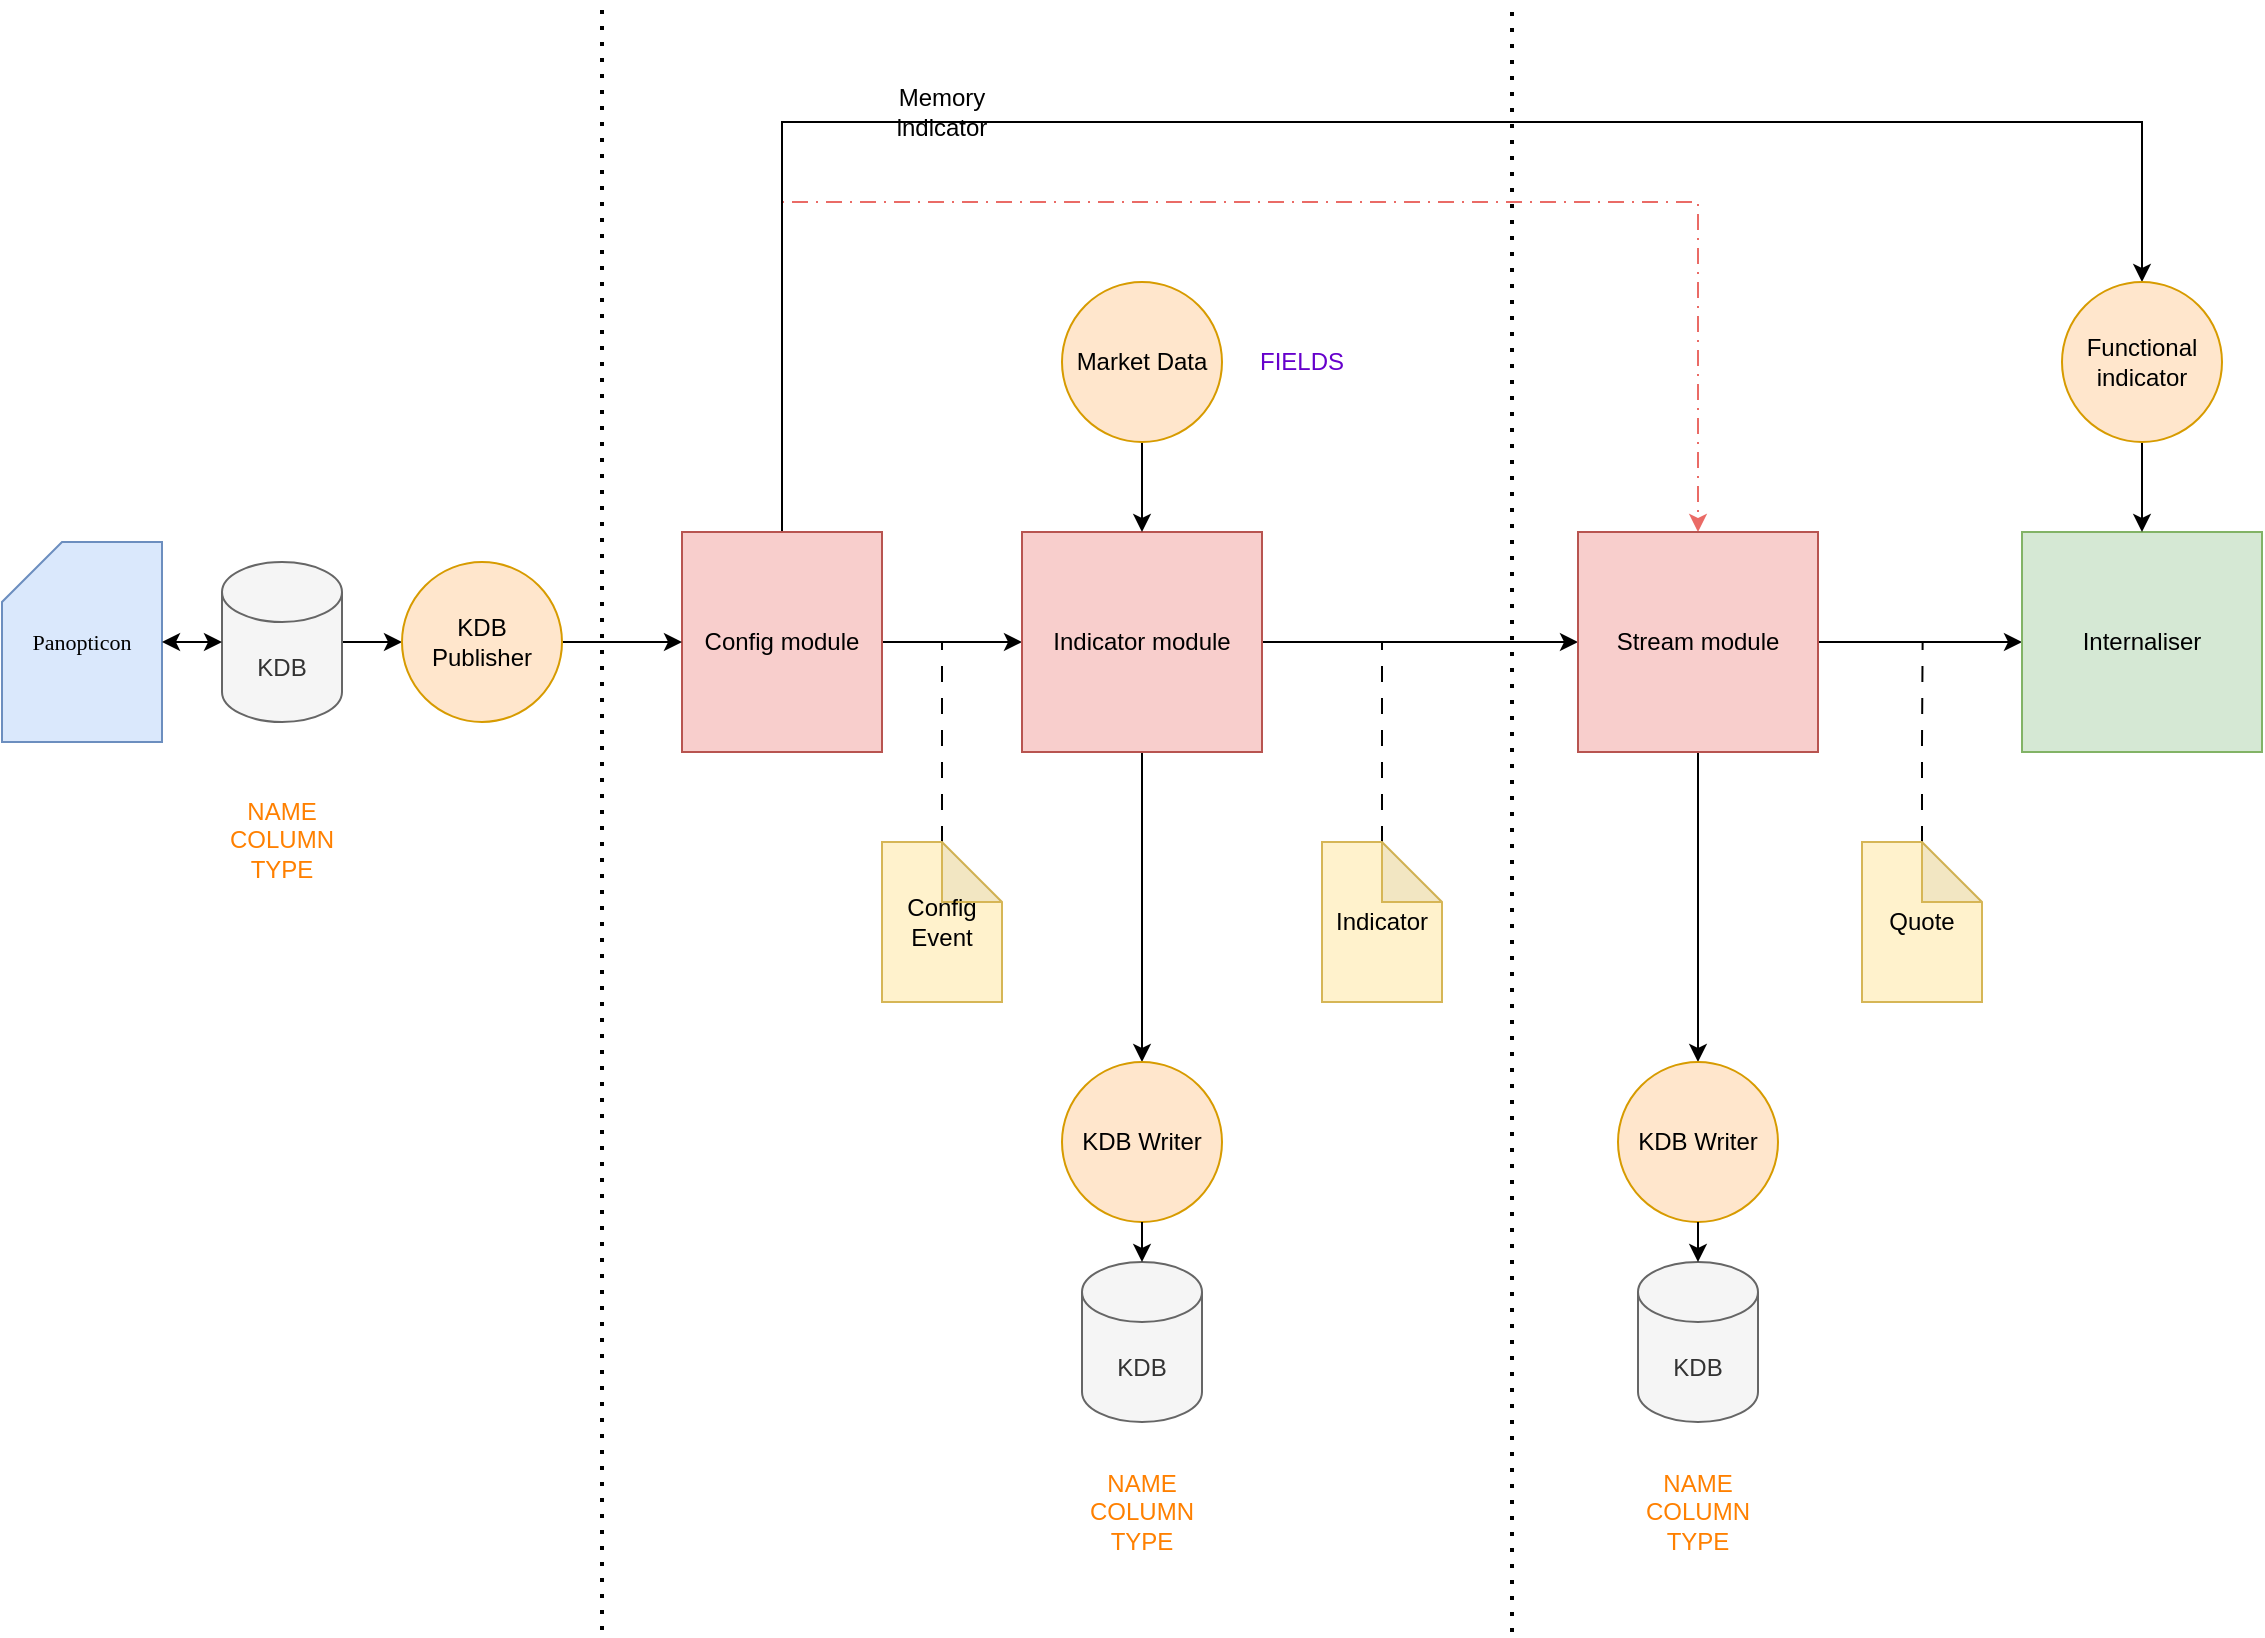 <mxfile version="28.2.8">
  <diagram name="Page-1" id="MFQ48I82jk25YEW3esUh">
    <mxGraphModel dx="2166" dy="800" grid="1" gridSize="10" guides="1" tooltips="1" connect="1" arrows="1" fold="1" page="1" pageScale="1" pageWidth="1169" pageHeight="827" math="0" shadow="0">
      <root>
        <mxCell id="0" />
        <mxCell id="1" parent="0" />
        <mxCell id="rVpzt-tkcxXTqWZn1HGp-15" style="edgeStyle=orthogonalEdgeStyle;rounded=0;orthogonalLoop=1;jettySize=auto;html=1;exitX=1;exitY=0.5;exitDx=0;exitDy=0;exitPerimeter=0;" edge="1" parent="1" source="rVpzt-tkcxXTqWZn1HGp-1" target="rVpzt-tkcxXTqWZn1HGp-10">
          <mxGeometry relative="1" as="geometry" />
        </mxCell>
        <mxCell id="rVpzt-tkcxXTqWZn1HGp-1" value="KDB" style="shape=cylinder3;whiteSpace=wrap;html=1;boundedLbl=1;backgroundOutline=1;size=15;fillColor=#f5f5f5;fontColor=#333333;strokeColor=#666666;" vertex="1" parent="1">
          <mxGeometry x="130" y="290" width="60" height="80" as="geometry" />
        </mxCell>
        <mxCell id="rVpzt-tkcxXTqWZn1HGp-17" style="edgeStyle=orthogonalEdgeStyle;rounded=0;orthogonalLoop=1;jettySize=auto;html=1;exitX=1;exitY=0.5;exitDx=0;exitDy=0;entryX=0;entryY=0.5;entryDx=0;entryDy=0;" edge="1" parent="1" source="rVpzt-tkcxXTqWZn1HGp-5" target="rVpzt-tkcxXTqWZn1HGp-6">
          <mxGeometry relative="1" as="geometry" />
        </mxCell>
        <mxCell id="rVpzt-tkcxXTqWZn1HGp-32" style="edgeStyle=orthogonalEdgeStyle;rounded=0;orthogonalLoop=1;jettySize=auto;html=1;exitX=0.5;exitY=0;exitDx=0;exitDy=0;entryX=0.5;entryY=0;entryDx=0;entryDy=0;dashed=1;dashPattern=8 4 1 4;strokeColor=#EA6B66;" edge="1" parent="1" source="rVpzt-tkcxXTqWZn1HGp-5" target="rVpzt-tkcxXTqWZn1HGp-7">
          <mxGeometry relative="1" as="geometry">
            <Array as="points">
              <mxPoint x="410" y="110" />
              <mxPoint x="868" y="110" />
            </Array>
          </mxGeometry>
        </mxCell>
        <mxCell id="rVpzt-tkcxXTqWZn1HGp-53" style="edgeStyle=orthogonalEdgeStyle;rounded=0;orthogonalLoop=1;jettySize=auto;html=1;exitX=0.5;exitY=0;exitDx=0;exitDy=0;entryX=0.5;entryY=0;entryDx=0;entryDy=0;" edge="1" parent="1" source="rVpzt-tkcxXTqWZn1HGp-5" target="rVpzt-tkcxXTqWZn1HGp-50">
          <mxGeometry relative="1" as="geometry">
            <Array as="points">
              <mxPoint x="410" y="70" />
              <mxPoint x="1090" y="70" />
            </Array>
          </mxGeometry>
        </mxCell>
        <mxCell id="rVpzt-tkcxXTqWZn1HGp-5" value="Config module" style="rounded=0;whiteSpace=wrap;html=1;fillColor=#f8cecc;strokeColor=#b85450;" vertex="1" parent="1">
          <mxGeometry x="360" y="275" width="100" height="110" as="geometry" />
        </mxCell>
        <mxCell id="rVpzt-tkcxXTqWZn1HGp-18" style="edgeStyle=orthogonalEdgeStyle;rounded=0;orthogonalLoop=1;jettySize=auto;html=1;exitX=1;exitY=0.5;exitDx=0;exitDy=0;" edge="1" parent="1" source="rVpzt-tkcxXTqWZn1HGp-6" target="rVpzt-tkcxXTqWZn1HGp-7">
          <mxGeometry relative="1" as="geometry" />
        </mxCell>
        <mxCell id="rVpzt-tkcxXTqWZn1HGp-25" style="edgeStyle=orthogonalEdgeStyle;rounded=0;orthogonalLoop=1;jettySize=auto;html=1;exitX=0.5;exitY=1;exitDx=0;exitDy=0;entryX=0.5;entryY=0;entryDx=0;entryDy=0;" edge="1" parent="1" source="rVpzt-tkcxXTqWZn1HGp-6" target="rVpzt-tkcxXTqWZn1HGp-22">
          <mxGeometry relative="1" as="geometry" />
        </mxCell>
        <mxCell id="rVpzt-tkcxXTqWZn1HGp-6" value="Indicator module" style="rounded=0;whiteSpace=wrap;html=1;fillColor=#f8cecc;strokeColor=#b85450;" vertex="1" parent="1">
          <mxGeometry x="530" y="275" width="120" height="110" as="geometry" />
        </mxCell>
        <mxCell id="rVpzt-tkcxXTqWZn1HGp-26" style="edgeStyle=orthogonalEdgeStyle;rounded=0;orthogonalLoop=1;jettySize=auto;html=1;exitX=0.5;exitY=1;exitDx=0;exitDy=0;entryX=0.5;entryY=0;entryDx=0;entryDy=0;" edge="1" parent="1" source="rVpzt-tkcxXTqWZn1HGp-7" target="rVpzt-tkcxXTqWZn1HGp-9">
          <mxGeometry relative="1" as="geometry" />
        </mxCell>
        <mxCell id="rVpzt-tkcxXTqWZn1HGp-27" style="edgeStyle=orthogonalEdgeStyle;rounded=0;orthogonalLoop=1;jettySize=auto;html=1;exitX=1;exitY=0.5;exitDx=0;exitDy=0;entryX=0;entryY=0.5;entryDx=0;entryDy=0;" edge="1" parent="1" source="rVpzt-tkcxXTqWZn1HGp-7" target="rVpzt-tkcxXTqWZn1HGp-12">
          <mxGeometry relative="1" as="geometry" />
        </mxCell>
        <mxCell id="rVpzt-tkcxXTqWZn1HGp-7" value="Stream module" style="rounded=0;whiteSpace=wrap;html=1;fillColor=#f8cecc;strokeColor=#b85450;" vertex="1" parent="1">
          <mxGeometry x="808" y="275" width="120" height="110" as="geometry" />
        </mxCell>
        <mxCell id="rVpzt-tkcxXTqWZn1HGp-8" value="KDB" style="shape=cylinder3;whiteSpace=wrap;html=1;boundedLbl=1;backgroundOutline=1;size=15;fillColor=#f5f5f5;fontColor=#333333;strokeColor=#666666;" vertex="1" parent="1">
          <mxGeometry x="838" y="640" width="60" height="80" as="geometry" />
        </mxCell>
        <mxCell id="rVpzt-tkcxXTqWZn1HGp-9" value="KDB Writer" style="ellipse;whiteSpace=wrap;html=1;aspect=fixed;fillColor=#ffe6cc;strokeColor=#d79b00;" vertex="1" parent="1">
          <mxGeometry x="828" y="540" width="80" height="80" as="geometry" />
        </mxCell>
        <mxCell id="rVpzt-tkcxXTqWZn1HGp-16" style="edgeStyle=orthogonalEdgeStyle;rounded=0;orthogonalLoop=1;jettySize=auto;html=1;exitX=1;exitY=0.5;exitDx=0;exitDy=0;entryX=0;entryY=0.5;entryDx=0;entryDy=0;" edge="1" parent="1" source="rVpzt-tkcxXTqWZn1HGp-10" target="rVpzt-tkcxXTqWZn1HGp-5">
          <mxGeometry relative="1" as="geometry" />
        </mxCell>
        <mxCell id="rVpzt-tkcxXTqWZn1HGp-10" value="KDB Publisher" style="ellipse;whiteSpace=wrap;html=1;aspect=fixed;fillColor=#ffe6cc;strokeColor=#d79b00;" vertex="1" parent="1">
          <mxGeometry x="220" y="290" width="80" height="80" as="geometry" />
        </mxCell>
        <mxCell id="rVpzt-tkcxXTqWZn1HGp-11" value="&lt;span style=&quot;font-family: verdana; font-size: 11px; text-align: left;&quot;&gt;Panopticon&lt;/span&gt;" style="shape=card;whiteSpace=wrap;html=1;fillColor=#dae8fc;strokeColor=#6c8ebf;" vertex="1" parent="1">
          <mxGeometry x="20" y="280" width="80" height="100" as="geometry" />
        </mxCell>
        <mxCell id="rVpzt-tkcxXTqWZn1HGp-12" value="Internaliser" style="rounded=0;whiteSpace=wrap;html=1;fillColor=#d5e8d4;strokeColor=#82b366;" vertex="1" parent="1">
          <mxGeometry x="1030" y="275" width="120" height="110" as="geometry" />
        </mxCell>
        <mxCell id="rVpzt-tkcxXTqWZn1HGp-20" style="edgeStyle=orthogonalEdgeStyle;rounded=0;orthogonalLoop=1;jettySize=auto;html=1;exitX=0.5;exitY=1;exitDx=0;exitDy=0;entryX=0.5;entryY=0;entryDx=0;entryDy=0;" edge="1" parent="1" source="rVpzt-tkcxXTqWZn1HGp-19" target="rVpzt-tkcxXTqWZn1HGp-6">
          <mxGeometry relative="1" as="geometry" />
        </mxCell>
        <mxCell id="rVpzt-tkcxXTqWZn1HGp-19" value="Market Data" style="ellipse;whiteSpace=wrap;html=1;aspect=fixed;fillColor=#ffe6cc;strokeColor=#d79b00;" vertex="1" parent="1">
          <mxGeometry x="550" y="150" width="80" height="80" as="geometry" />
        </mxCell>
        <mxCell id="rVpzt-tkcxXTqWZn1HGp-21" value="KDB" style="shape=cylinder3;whiteSpace=wrap;html=1;boundedLbl=1;backgroundOutline=1;size=15;fillColor=#f5f5f5;fontColor=#333333;strokeColor=#666666;" vertex="1" parent="1">
          <mxGeometry x="560" y="640" width="60" height="80" as="geometry" />
        </mxCell>
        <mxCell id="rVpzt-tkcxXTqWZn1HGp-22" value="KDB Writer" style="ellipse;whiteSpace=wrap;html=1;aspect=fixed;fillColor=#ffe6cc;strokeColor=#d79b00;" vertex="1" parent="1">
          <mxGeometry x="550" y="540" width="80" height="80" as="geometry" />
        </mxCell>
        <mxCell id="rVpzt-tkcxXTqWZn1HGp-23" style="edgeStyle=orthogonalEdgeStyle;rounded=0;orthogonalLoop=1;jettySize=auto;html=1;exitX=0.5;exitY=1;exitDx=0;exitDy=0;entryX=0.5;entryY=0;entryDx=0;entryDy=0;entryPerimeter=0;" edge="1" parent="1" source="rVpzt-tkcxXTqWZn1HGp-22" target="rVpzt-tkcxXTqWZn1HGp-21">
          <mxGeometry relative="1" as="geometry" />
        </mxCell>
        <mxCell id="rVpzt-tkcxXTqWZn1HGp-24" style="edgeStyle=orthogonalEdgeStyle;rounded=0;orthogonalLoop=1;jettySize=auto;html=1;exitX=0.5;exitY=1;exitDx=0;exitDy=0;entryX=0.5;entryY=0;entryDx=0;entryDy=0;entryPerimeter=0;" edge="1" parent="1" source="rVpzt-tkcxXTqWZn1HGp-9" target="rVpzt-tkcxXTqWZn1HGp-8">
          <mxGeometry relative="1" as="geometry" />
        </mxCell>
        <mxCell id="rVpzt-tkcxXTqWZn1HGp-28" value="" style="endArrow=none;dashed=1;html=1;dashPattern=1 3;strokeWidth=2;rounded=0;" edge="1" parent="1">
          <mxGeometry width="50" height="50" relative="1" as="geometry">
            <mxPoint x="320" y="824" as="sourcePoint" />
            <mxPoint x="320" y="10" as="targetPoint" />
          </mxGeometry>
        </mxCell>
        <mxCell id="rVpzt-tkcxXTqWZn1HGp-29" value="" style="endArrow=none;dashed=1;html=1;dashPattern=1 3;strokeWidth=2;rounded=0;" edge="1" parent="1">
          <mxGeometry width="50" height="50" relative="1" as="geometry">
            <mxPoint x="775" y="825" as="sourcePoint" />
            <mxPoint x="775" y="10" as="targetPoint" />
          </mxGeometry>
        </mxCell>
        <mxCell id="rVpzt-tkcxXTqWZn1HGp-41" style="edgeStyle=orthogonalEdgeStyle;rounded=0;orthogonalLoop=1;jettySize=auto;html=1;endArrow=none;endFill=0;dashed=1;dashPattern=8 8;" edge="1" parent="1" source="rVpzt-tkcxXTqWZn1HGp-36">
          <mxGeometry relative="1" as="geometry">
            <mxPoint x="710" y="330" as="targetPoint" />
          </mxGeometry>
        </mxCell>
        <mxCell id="rVpzt-tkcxXTqWZn1HGp-36" value="Indicator" style="shape=note;whiteSpace=wrap;html=1;backgroundOutline=1;darkOpacity=0.05;fillColor=#fff2cc;strokeColor=#d6b656;" vertex="1" parent="1">
          <mxGeometry x="680" y="430" width="60" height="80" as="geometry" />
        </mxCell>
        <mxCell id="rVpzt-tkcxXTqWZn1HGp-42" style="edgeStyle=orthogonalEdgeStyle;rounded=0;orthogonalLoop=1;jettySize=auto;html=1;exitX=0;exitY=0;exitDx=30;exitDy=0;exitPerimeter=0;endArrow=none;endFill=0;dashed=1;dashPattern=8 8;" edge="1" parent="1" source="rVpzt-tkcxXTqWZn1HGp-37">
          <mxGeometry relative="1" as="geometry">
            <mxPoint x="980.316" y="330" as="targetPoint" />
          </mxGeometry>
        </mxCell>
        <mxCell id="rVpzt-tkcxXTqWZn1HGp-37" value="Quote" style="shape=note;whiteSpace=wrap;html=1;backgroundOutline=1;darkOpacity=0.05;fillColor=#fff2cc;strokeColor=#d6b656;" vertex="1" parent="1">
          <mxGeometry x="950" y="430" width="60" height="80" as="geometry" />
        </mxCell>
        <mxCell id="rVpzt-tkcxXTqWZn1HGp-40" style="edgeStyle=orthogonalEdgeStyle;rounded=0;orthogonalLoop=1;jettySize=auto;html=1;endArrow=none;endFill=0;dashed=1;dashPattern=8 8;" edge="1" parent="1" source="rVpzt-tkcxXTqWZn1HGp-39">
          <mxGeometry relative="1" as="geometry">
            <mxPoint x="490" y="330" as="targetPoint" />
          </mxGeometry>
        </mxCell>
        <mxCell id="rVpzt-tkcxXTqWZn1HGp-39" value="Config Event" style="shape=note;whiteSpace=wrap;html=1;backgroundOutline=1;darkOpacity=0.05;fillColor=#fff2cc;strokeColor=#d6b656;" vertex="1" parent="1">
          <mxGeometry x="460" y="430" width="60" height="80" as="geometry" />
        </mxCell>
        <mxCell id="rVpzt-tkcxXTqWZn1HGp-43" value="NAME&lt;div&gt;COLUMN&lt;/div&gt;&lt;div&gt;TYPE&lt;/div&gt;" style="text;html=1;whiteSpace=wrap;strokeColor=none;fillColor=none;align=center;verticalAlign=middle;rounded=0;fontColor=#FF8000;" vertex="1" parent="1">
          <mxGeometry x="130" y="414" width="60" height="30" as="geometry" />
        </mxCell>
        <mxCell id="rVpzt-tkcxXTqWZn1HGp-44" value="NAME&lt;div&gt;COLUMN&lt;/div&gt;&lt;div&gt;TYPE&lt;/div&gt;" style="text;html=1;whiteSpace=wrap;strokeColor=none;fillColor=none;align=center;verticalAlign=middle;rounded=0;fontColor=#FF8000;" vertex="1" parent="1">
          <mxGeometry x="560" y="750" width="60" height="30" as="geometry" />
        </mxCell>
        <mxCell id="rVpzt-tkcxXTqWZn1HGp-45" value="NAME&lt;div&gt;COLUMN&lt;/div&gt;&lt;div&gt;TYPE&lt;/div&gt;" style="text;html=1;whiteSpace=wrap;strokeColor=none;fillColor=none;align=center;verticalAlign=middle;rounded=0;fontColor=#FF8000;" vertex="1" parent="1">
          <mxGeometry x="838" y="750" width="60" height="30" as="geometry" />
        </mxCell>
        <mxCell id="rVpzt-tkcxXTqWZn1HGp-46" value="FIELDS" style="text;html=1;whiteSpace=wrap;strokeColor=none;fillColor=none;align=center;verticalAlign=middle;rounded=0;fontColor=#6600CC;" vertex="1" parent="1">
          <mxGeometry x="640" y="175" width="60" height="30" as="geometry" />
        </mxCell>
        <mxCell id="rVpzt-tkcxXTqWZn1HGp-47" value="" style="endArrow=classic;startArrow=classic;html=1;rounded=0;entryX=0;entryY=0.5;entryDx=0;entryDy=0;entryPerimeter=0;exitX=1;exitY=0.5;exitDx=0;exitDy=0;exitPerimeter=0;" edge="1" parent="1" source="rVpzt-tkcxXTqWZn1HGp-11" target="rVpzt-tkcxXTqWZn1HGp-1">
          <mxGeometry width="50" height="50" relative="1" as="geometry">
            <mxPoint x="550" y="440" as="sourcePoint" />
            <mxPoint x="600" y="390" as="targetPoint" />
          </mxGeometry>
        </mxCell>
        <mxCell id="rVpzt-tkcxXTqWZn1HGp-52" style="edgeStyle=orthogonalEdgeStyle;rounded=0;orthogonalLoop=1;jettySize=auto;html=1;exitX=0.5;exitY=1;exitDx=0;exitDy=0;entryX=0.5;entryY=0;entryDx=0;entryDy=0;" edge="1" parent="1" source="rVpzt-tkcxXTqWZn1HGp-50" target="rVpzt-tkcxXTqWZn1HGp-12">
          <mxGeometry relative="1" as="geometry" />
        </mxCell>
        <mxCell id="rVpzt-tkcxXTqWZn1HGp-50" value="Functional indicator" style="ellipse;whiteSpace=wrap;html=1;aspect=fixed;fillColor=#ffe6cc;strokeColor=#d79b00;" vertex="1" parent="1">
          <mxGeometry x="1050" y="150" width="80" height="80" as="geometry" />
        </mxCell>
        <mxCell id="rVpzt-tkcxXTqWZn1HGp-51" value="Memory indicator" style="text;html=1;whiteSpace=wrap;strokeColor=none;fillColor=none;align=center;verticalAlign=middle;rounded=0;" vertex="1" parent="1">
          <mxGeometry x="460" y="50" width="60" height="30" as="geometry" />
        </mxCell>
      </root>
    </mxGraphModel>
  </diagram>
</mxfile>
